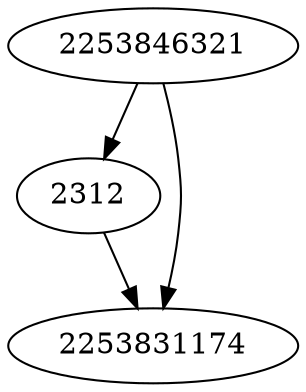 strict digraph  {
2312;
2253846321;
2253831174;
2312 -> 2253831174;
2253846321 -> 2312;
2253846321 -> 2253831174;
}
